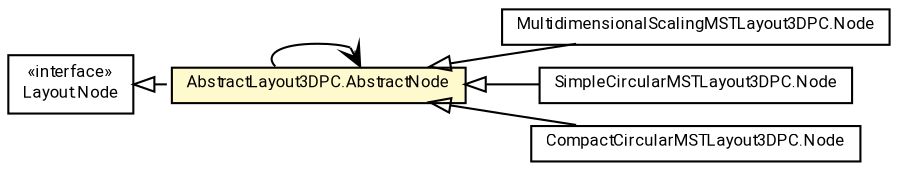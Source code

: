 #!/usr/local/bin/dot
#
# Class diagram 
# Generated by UMLGraph version R5_7_2-60-g0e99a6 (http://www.spinellis.gr/umlgraph/)
#

digraph G {
	graph [fontnames="svg"]
	edge [fontname="Roboto",fontsize=7,labelfontname="Roboto",labelfontsize=7,color="black"];
	node [fontname="Roboto",fontcolor="black",fontsize=8,shape=plaintext,margin=0,width=0,height=0];
	nodesep=0.15;
	ranksep=0.25;
	rankdir=LR;
	// de.lmu.ifi.dbs.elki.visualization.parallel3d.layout.Layout.Node
	c1124937 [label=<<table title="de.lmu.ifi.dbs.elki.visualization.parallel3d.layout.Layout.Node" border="0" cellborder="1" cellspacing="0" cellpadding="2" href="Layout.Node.html" target="_parent">
		<tr><td><table border="0" cellspacing="0" cellpadding="1">
		<tr><td align="center" balign="center"> &#171;interface&#187; </td></tr>
		<tr><td align="center" balign="center"> <font face="Roboto">Layout.Node</font> </td></tr>
		</table></td></tr>
		</table>>, URL="Layout.Node.html"];
	// de.lmu.ifi.dbs.elki.visualization.parallel3d.layout.MultidimensionalScalingMSTLayout3DPC.Node
	c1124939 [label=<<table title="de.lmu.ifi.dbs.elki.visualization.parallel3d.layout.MultidimensionalScalingMSTLayout3DPC.Node" border="0" cellborder="1" cellspacing="0" cellpadding="2" href="MultidimensionalScalingMSTLayout3DPC.Node.html" target="_parent">
		<tr><td><table border="0" cellspacing="0" cellpadding="1">
		<tr><td align="center" balign="center"> <font face="Roboto">MultidimensionalScalingMSTLayout3DPC.Node</font> </td></tr>
		</table></td></tr>
		</table>>, URL="MultidimensionalScalingMSTLayout3DPC.Node.html"];
	// de.lmu.ifi.dbs.elki.visualization.parallel3d.layout.SimpleCircularMSTLayout3DPC.Node
	c1124943 [label=<<table title="de.lmu.ifi.dbs.elki.visualization.parallel3d.layout.SimpleCircularMSTLayout3DPC.Node" border="0" cellborder="1" cellspacing="0" cellpadding="2" href="SimpleCircularMSTLayout3DPC.Node.html" target="_parent">
		<tr><td><table border="0" cellspacing="0" cellpadding="1">
		<tr><td align="center" balign="center"> <font face="Roboto">SimpleCircularMSTLayout3DPC.Node</font> </td></tr>
		</table></td></tr>
		</table>>, URL="SimpleCircularMSTLayout3DPC.Node.html"];
	// de.lmu.ifi.dbs.elki.visualization.parallel3d.layout.CompactCircularMSTLayout3DPC.Node
	c1124947 [label=<<table title="de.lmu.ifi.dbs.elki.visualization.parallel3d.layout.CompactCircularMSTLayout3DPC.Node" border="0" cellborder="1" cellspacing="0" cellpadding="2" href="CompactCircularMSTLayout3DPC.Node.html" target="_parent">
		<tr><td><table border="0" cellspacing="0" cellpadding="1">
		<tr><td align="center" balign="center"> <font face="Roboto">CompactCircularMSTLayout3DPC.Node</font> </td></tr>
		</table></td></tr>
		</table>>, URL="CompactCircularMSTLayout3DPC.Node.html"];
	// de.lmu.ifi.dbs.elki.visualization.parallel3d.layout.AbstractLayout3DPC.AbstractNode<N extends de.lmu.ifi.dbs.elki.visualization.parallel3d.layout.AbstractLayout3DPC.AbstractNode<N>>
	c1124951 [label=<<table title="de.lmu.ifi.dbs.elki.visualization.parallel3d.layout.AbstractLayout3DPC.AbstractNode" border="0" cellborder="1" cellspacing="0" cellpadding="2" bgcolor="lemonChiffon" href="AbstractLayout3DPC.AbstractNode.html" target="_parent">
		<tr><td><table border="0" cellspacing="0" cellpadding="1">
		<tr><td align="center" balign="center"> <font face="Roboto">AbstractLayout3DPC.AbstractNode</font> </td></tr>
		</table></td></tr>
		</table>>, URL="AbstractLayout3DPC.AbstractNode.html"];
	// de.lmu.ifi.dbs.elki.visualization.parallel3d.layout.MultidimensionalScalingMSTLayout3DPC.Node extends de.lmu.ifi.dbs.elki.visualization.parallel3d.layout.AbstractLayout3DPC.AbstractNode<N extends de.lmu.ifi.dbs.elki.visualization.parallel3d.layout.AbstractLayout3DPC.AbstractNode<N>>
	c1124951 -> c1124939 [arrowtail=empty,dir=back,weight=10];
	// de.lmu.ifi.dbs.elki.visualization.parallel3d.layout.SimpleCircularMSTLayout3DPC.Node extends de.lmu.ifi.dbs.elki.visualization.parallel3d.layout.AbstractLayout3DPC.AbstractNode<N extends de.lmu.ifi.dbs.elki.visualization.parallel3d.layout.AbstractLayout3DPC.AbstractNode<N>>
	c1124951 -> c1124943 [arrowtail=empty,dir=back,weight=10];
	// de.lmu.ifi.dbs.elki.visualization.parallel3d.layout.CompactCircularMSTLayout3DPC.Node extends de.lmu.ifi.dbs.elki.visualization.parallel3d.layout.AbstractLayout3DPC.AbstractNode<N extends de.lmu.ifi.dbs.elki.visualization.parallel3d.layout.AbstractLayout3DPC.AbstractNode<N>>
	c1124951 -> c1124947 [arrowtail=empty,dir=back,weight=10];
	// de.lmu.ifi.dbs.elki.visualization.parallel3d.layout.AbstractLayout3DPC.AbstractNode<N extends de.lmu.ifi.dbs.elki.visualization.parallel3d.layout.AbstractLayout3DPC.AbstractNode<N>> implements de.lmu.ifi.dbs.elki.visualization.parallel3d.layout.Layout.Node
	c1124937 -> c1124951 [arrowtail=empty,style=dashed,dir=back,weight=9];
	// de.lmu.ifi.dbs.elki.visualization.parallel3d.layout.AbstractLayout3DPC.AbstractNode<N extends de.lmu.ifi.dbs.elki.visualization.parallel3d.layout.AbstractLayout3DPC.AbstractNode<N>> navassoc de.lmu.ifi.dbs.elki.visualization.parallel3d.layout.AbstractLayout3DPC.AbstractNode<N extends de.lmu.ifi.dbs.elki.visualization.parallel3d.layout.AbstractLayout3DPC.AbstractNode<N>>
	c1124951 -> c1124951 [arrowhead=open,weight=1,headlabel="*"];
}

